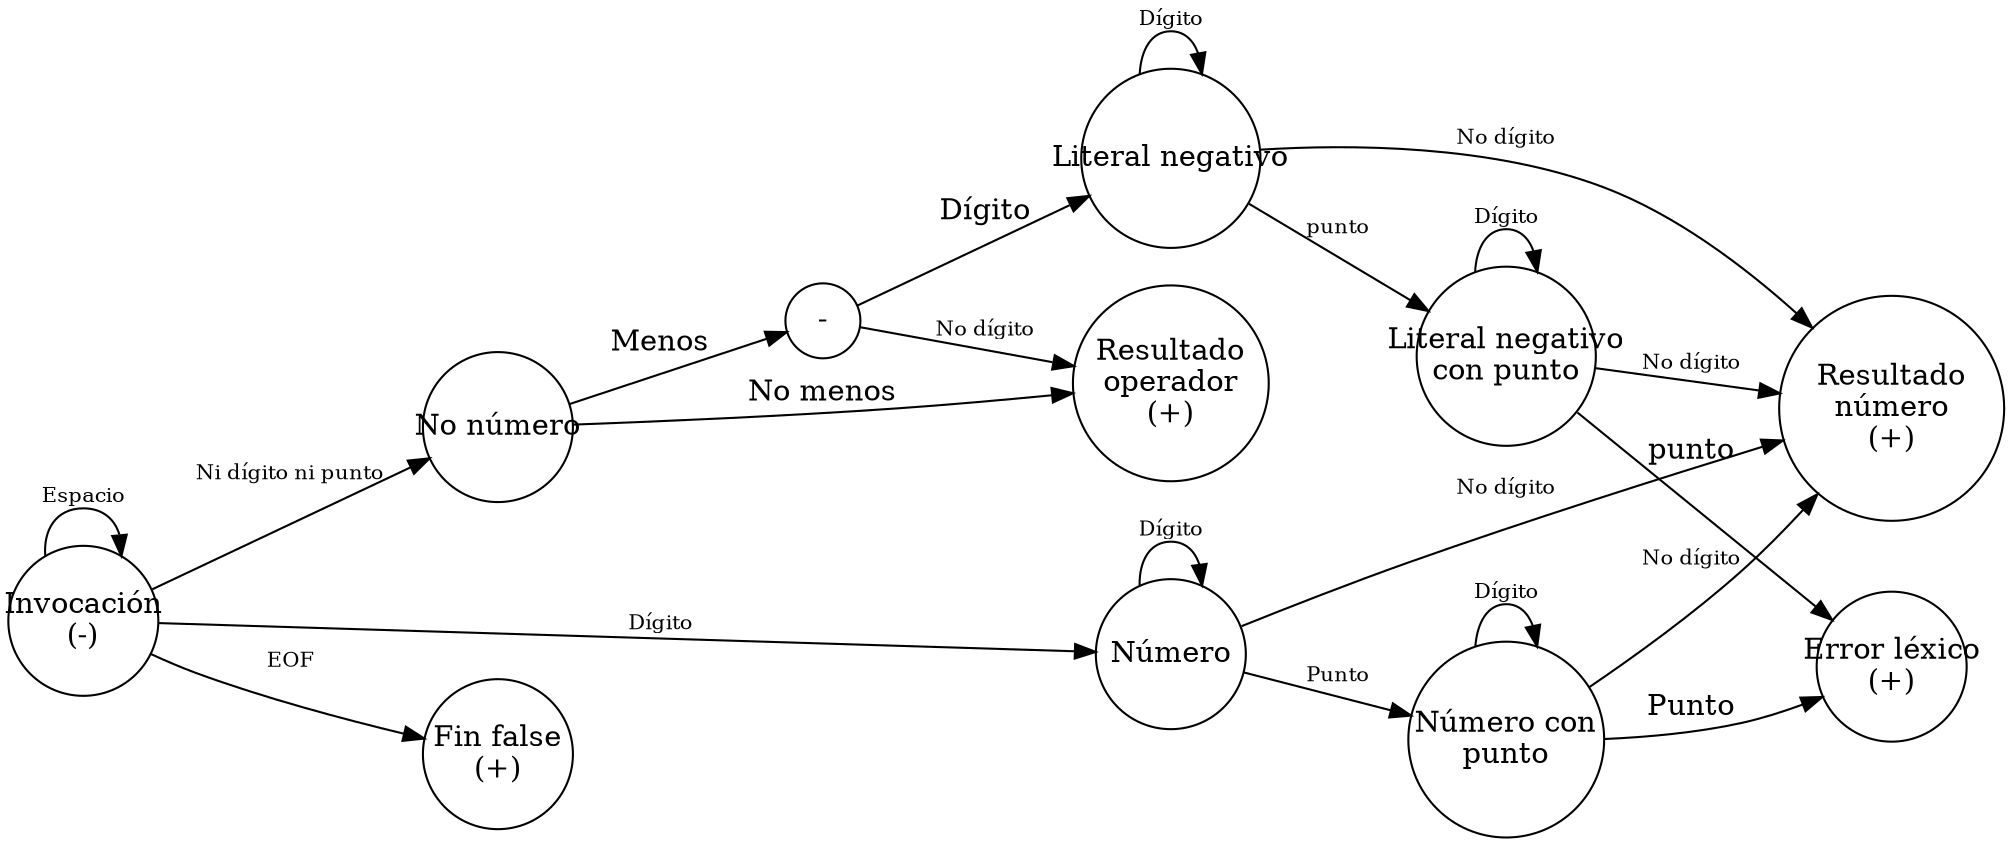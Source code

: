 digraph G {

node [shape=circle];
rankdir=LR;

I [label="Invocación\n(-)",fixedsize="true",width=1, height=0.8];
Num [label="Número",fixedsize="true", width=1, height=0.8];
Nonum[label="No número",fixedsize="true", width=1, height=0.8];
Err [label="Error léxico\n(+)",fixedsize="true",width=1, height=0.8];
//mas [label="+",fixedsize="true"];
//por [label="*",fixedsize="true"];
//div [label="/",fixedsize="true"];
fin [label="Fin false\n(+)",fixedsize="true",width=1, height=0.8];
res [label="-",fixedsize="true"];
Lit [label="Literal negativo",fixedsize="true", width=1.2, height=0.8];
Litpunto [label="Literal negativo\ncon punto",fixedsize="true", width=1.2, height=0.8];
//Resta [label="Resta",fixedsize="true",width=1, height=0.8];
ResultNum [label="Resultado\nnúmero\n(+)",fixedsize="true",width=1.5, height=0.8];
ResultOp [label="Resultado\noperador\n(+)",fixedsize="true",width=1.3, height=0.8];
Numfloat [label="Número con\npunto",fixedsize="true",width=1.3, height=0.8];

I -> fin [label = "EOF",fontsize = "10"];
I -> Num [label="Dígito", fontsize="10"];
I -> I [label="Espacio", fontsize="10"];
I -> Nonum [label = "Ni dígito ni punto" ,fontsize="10"];
//Num -> Err [label = "No dígito", labeldistance="1" , fontsize="10"];
Num -> Num [label = "Dígito", labeldistance="1" ,fontsize="10"];
Num -> Numfloat [label = "Punto", labeldistance="1" ,fontsize="10"];
Numfloat -> Numfloat [label = "Dígito", labeldistance="1" ,fontsize="10"];
Numfloat -> ResultNum [label = "No dígito", labeldistance="1" ,fontsize="10"];
Numfloat -> Err [label = "Punto"];
Num -> ResultNum [label = "No dígito",fontsize="10"];
//Nonum -> mas []
//Nonum -> por []
//Nonum -> div []
Nonum -> res [label = "Menos"]
Nonum -> ResultOp[label = "No menos"]
res -> Lit [label = "Dígito"]
res -> ResultOp [label = "No dígito" ,fontsize="10"]
//mas -> Err [label = "Dígito",fontsize="10"]
//por -> Err [label = "Dígito",fontsize="10"]
//div -> Err [label = "Dígito",fontsize="10"]
//Lit -> ResultNum [label = "",fontsize="10"]
Lit -> Lit [label = "Dígito", labeldistance="1" ,fontsize="10"];
Lit -> ResultNum [label = "No dígito",fontsize="10"]
Lit -> Litpunto [label = "punto", fontsize="10"];
Litpunto -> Litpunto [label = "Dígito", fontsize="10"];
Litpunto -> ResultNum [label = "No dígito", fontsize="10"];
Litpunto -> Err [label = "punto"];
//mas -> ResultOp [label = "Espacio u operador",fontsize="10"]
//por -> ResultOp [label = "Espacio u operador",fontsize="10"]
//div -> ResultOp [label = "Espacio u operador",fontsize="10"]
}

//dot -Tpng -o Scanner.png Scanner.gv